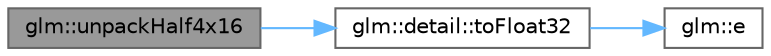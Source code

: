 digraph "glm::unpackHalf4x16"
{
 // LATEX_PDF_SIZE
  bgcolor="transparent";
  edge [fontname=Helvetica,fontsize=10,labelfontname=Helvetica,labelfontsize=10];
  node [fontname=Helvetica,fontsize=10,shape=box,height=0.2,width=0.4];
  rankdir="LR";
  Node1 [id="Node000001",label="glm::unpackHalf4x16",height=0.2,width=0.4,color="gray40", fillcolor="grey60", style="filled", fontcolor="black",tooltip=" "];
  Node1 -> Node2 [id="edge3_Node000001_Node000002",color="steelblue1",style="solid",tooltip=" "];
  Node2 [id="Node000002",label="glm::detail::toFloat32",height=0.2,width=0.4,color="grey40", fillcolor="white", style="filled",URL="$namespaceglm_1_1detail.html#a8e4719d94d99ee1e625496e04317272b",tooltip=" "];
  Node2 -> Node3 [id="edge4_Node000002_Node000003",color="steelblue1",style="solid",tooltip=" "];
  Node3 [id="Node000003",label="glm::e",height=0.2,width=0.4,color="grey40", fillcolor="white", style="filled",URL="$group__gtc__constants.html#ga4b7956eb6e2fbedfc7cf2e46e85c5139",tooltip=" "];
}
